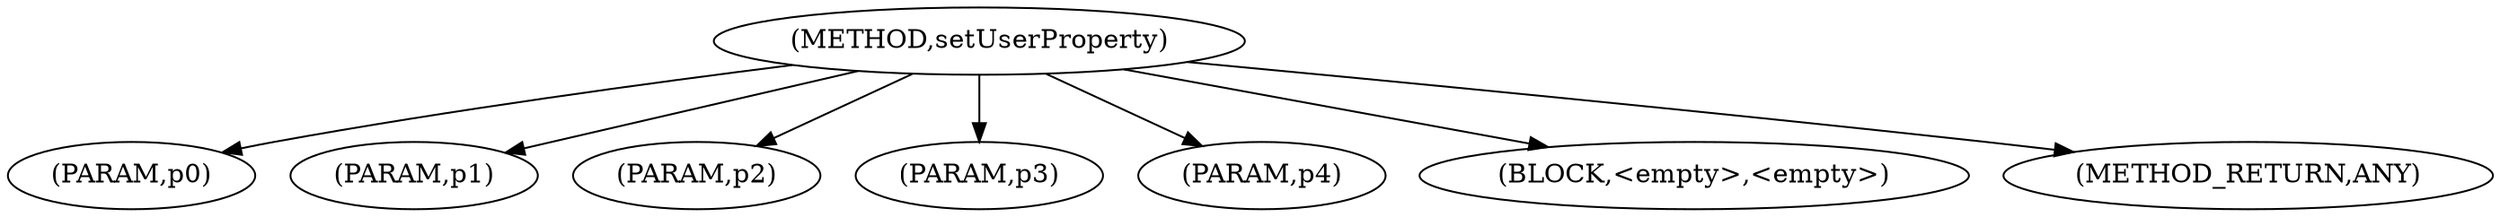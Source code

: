 digraph "setUserProperty" {  
"3658" [label = <(METHOD,setUserProperty)> ]
"3659" [label = <(PARAM,p0)> ]
"3660" [label = <(PARAM,p1)> ]
"3661" [label = <(PARAM,p2)> ]
"3662" [label = <(PARAM,p3)> ]
"3663" [label = <(PARAM,p4)> ]
"3664" [label = <(BLOCK,&lt;empty&gt;,&lt;empty&gt;)> ]
"3665" [label = <(METHOD_RETURN,ANY)> ]
  "3658" -> "3659" 
  "3658" -> "3660" 
  "3658" -> "3664" 
  "3658" -> "3661" 
  "3658" -> "3665" 
  "3658" -> "3662" 
  "3658" -> "3663" 
}
